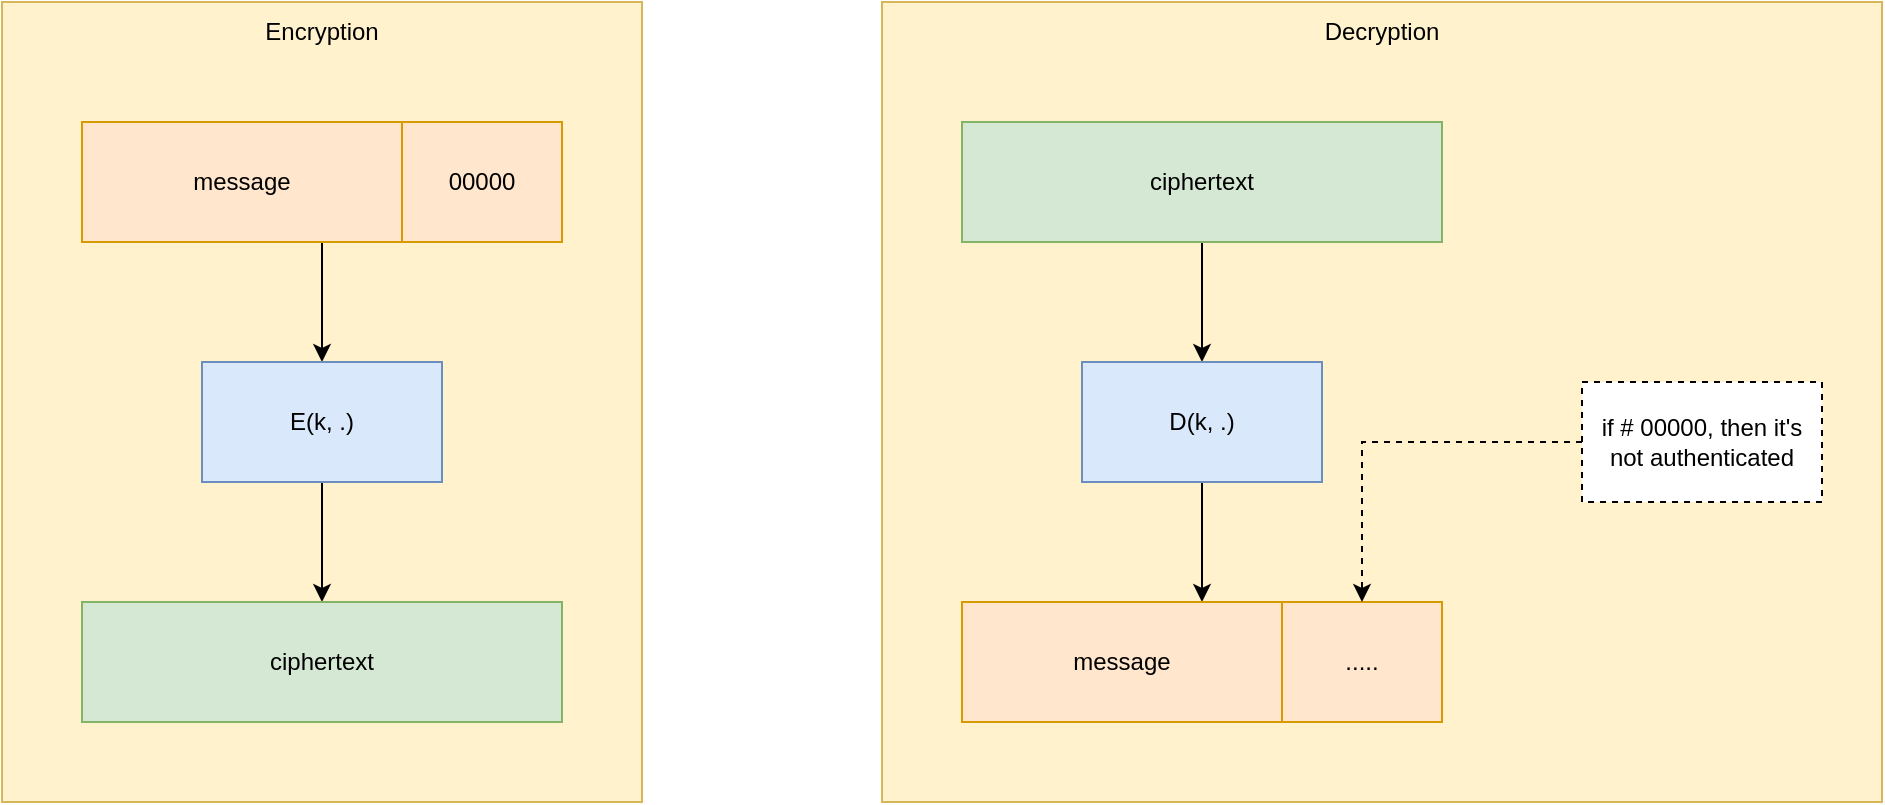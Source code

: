 <mxfile version="24.8.4">
  <diagram name="Page-1" id="J7rDumGs1JQAUWj3vMqs">
    <mxGraphModel dx="1434" dy="785" grid="1" gridSize="10" guides="1" tooltips="1" connect="1" arrows="1" fold="1" page="1" pageScale="1" pageWidth="850" pageHeight="1100" math="0" shadow="0">
      <root>
        <mxCell id="0" />
        <mxCell id="1" parent="0" />
        <mxCell id="4O1_tNgMblk9jtR9rV_Z-18" value="" style="rounded=0;whiteSpace=wrap;html=1;fillColor=#fff2cc;strokeColor=#d6b656;" vertex="1" parent="1">
          <mxGeometry x="480" y="280" width="500" height="400" as="geometry" />
        </mxCell>
        <mxCell id="4O1_tNgMblk9jtR9rV_Z-17" value="" style="rounded=0;whiteSpace=wrap;html=1;fillColor=#fff2cc;strokeColor=#d6b656;" vertex="1" parent="1">
          <mxGeometry x="40" y="280" width="320" height="400" as="geometry" />
        </mxCell>
        <mxCell id="4O1_tNgMblk9jtR9rV_Z-4" style="edgeStyle=orthogonalEdgeStyle;rounded=0;orthogonalLoop=1;jettySize=auto;html=1;exitX=0.75;exitY=1;exitDx=0;exitDy=0;entryX=0.5;entryY=0;entryDx=0;entryDy=0;" edge="1" parent="1" source="4O1_tNgMblk9jtR9rV_Z-1" target="4O1_tNgMblk9jtR9rV_Z-3">
          <mxGeometry relative="1" as="geometry" />
        </mxCell>
        <mxCell id="4O1_tNgMblk9jtR9rV_Z-1" value="message" style="rounded=0;whiteSpace=wrap;html=1;fillColor=#ffe6cc;strokeColor=#d79b00;" vertex="1" parent="1">
          <mxGeometry x="80" y="340" width="160" height="60" as="geometry" />
        </mxCell>
        <mxCell id="4O1_tNgMblk9jtR9rV_Z-2" value="00000" style="rounded=0;whiteSpace=wrap;html=1;fillColor=#ffe6cc;strokeColor=#d79b00;" vertex="1" parent="1">
          <mxGeometry x="240" y="340" width="80" height="60" as="geometry" />
        </mxCell>
        <mxCell id="4O1_tNgMblk9jtR9rV_Z-6" value="" style="edgeStyle=orthogonalEdgeStyle;rounded=0;orthogonalLoop=1;jettySize=auto;html=1;" edge="1" parent="1" source="4O1_tNgMblk9jtR9rV_Z-3" target="4O1_tNgMblk9jtR9rV_Z-5">
          <mxGeometry relative="1" as="geometry" />
        </mxCell>
        <mxCell id="4O1_tNgMblk9jtR9rV_Z-3" value="E(k, .)" style="rounded=0;whiteSpace=wrap;html=1;fillColor=#dae8fc;strokeColor=#6c8ebf;" vertex="1" parent="1">
          <mxGeometry x="140" y="460" width="120" height="60" as="geometry" />
        </mxCell>
        <mxCell id="4O1_tNgMblk9jtR9rV_Z-5" value="ciphertext" style="rounded=0;whiteSpace=wrap;html=1;fillColor=#d5e8d4;strokeColor=#82b366;" vertex="1" parent="1">
          <mxGeometry x="80" y="580" width="240" height="60" as="geometry" />
        </mxCell>
        <mxCell id="4O1_tNgMblk9jtR9rV_Z-11" value="" style="edgeStyle=orthogonalEdgeStyle;rounded=0;orthogonalLoop=1;jettySize=auto;html=1;" edge="1" parent="1" source="4O1_tNgMblk9jtR9rV_Z-7" target="4O1_tNgMblk9jtR9rV_Z-8">
          <mxGeometry relative="1" as="geometry" />
        </mxCell>
        <mxCell id="4O1_tNgMblk9jtR9rV_Z-7" value="ciphertext" style="rounded=0;whiteSpace=wrap;html=1;fillColor=#d5e8d4;strokeColor=#82b366;" vertex="1" parent="1">
          <mxGeometry x="520" y="340" width="240" height="60" as="geometry" />
        </mxCell>
        <mxCell id="4O1_tNgMblk9jtR9rV_Z-12" value="" style="edgeStyle=orthogonalEdgeStyle;rounded=0;orthogonalLoop=1;jettySize=auto;html=1;entryX=0.75;entryY=0;entryDx=0;entryDy=0;" edge="1" parent="1" source="4O1_tNgMblk9jtR9rV_Z-8" target="4O1_tNgMblk9jtR9rV_Z-9">
          <mxGeometry relative="1" as="geometry" />
        </mxCell>
        <mxCell id="4O1_tNgMblk9jtR9rV_Z-8" value="D(k, .)" style="rounded=0;whiteSpace=wrap;html=1;fillColor=#dae8fc;strokeColor=#6c8ebf;" vertex="1" parent="1">
          <mxGeometry x="580" y="460" width="120" height="60" as="geometry" />
        </mxCell>
        <mxCell id="4O1_tNgMblk9jtR9rV_Z-9" value="message" style="rounded=0;whiteSpace=wrap;html=1;fillColor=#ffe6cc;strokeColor=#d79b00;" vertex="1" parent="1">
          <mxGeometry x="520" y="580" width="160" height="60" as="geometry" />
        </mxCell>
        <mxCell id="4O1_tNgMblk9jtR9rV_Z-10" value="....." style="rounded=0;whiteSpace=wrap;html=1;fillColor=#ffe6cc;strokeColor=#d79b00;" vertex="1" parent="1">
          <mxGeometry x="680" y="580" width="80" height="60" as="geometry" />
        </mxCell>
        <mxCell id="4O1_tNgMblk9jtR9rV_Z-15" style="edgeStyle=orthogonalEdgeStyle;rounded=0;orthogonalLoop=1;jettySize=auto;html=1;exitX=0;exitY=0.5;exitDx=0;exitDy=0;entryX=0.5;entryY=0;entryDx=0;entryDy=0;dashed=1;" edge="1" parent="1" source="4O1_tNgMblk9jtR9rV_Z-14" target="4O1_tNgMblk9jtR9rV_Z-10">
          <mxGeometry relative="1" as="geometry" />
        </mxCell>
        <mxCell id="4O1_tNgMblk9jtR9rV_Z-14" value="if # 00000, then it&#39;s not authenticated" style="rounded=0;whiteSpace=wrap;html=1;dashed=1;" vertex="1" parent="1">
          <mxGeometry x="830" y="470" width="120" height="60" as="geometry" />
        </mxCell>
        <mxCell id="4O1_tNgMblk9jtR9rV_Z-19" value="Encryption" style="text;html=1;align=center;verticalAlign=middle;whiteSpace=wrap;rounded=0;" vertex="1" parent="1">
          <mxGeometry x="170" y="280" width="60" height="30" as="geometry" />
        </mxCell>
        <mxCell id="4O1_tNgMblk9jtR9rV_Z-20" value="Decryption" style="text;html=1;align=center;verticalAlign=middle;whiteSpace=wrap;rounded=0;" vertex="1" parent="1">
          <mxGeometry x="700" y="280" width="60" height="30" as="geometry" />
        </mxCell>
      </root>
    </mxGraphModel>
  </diagram>
</mxfile>
